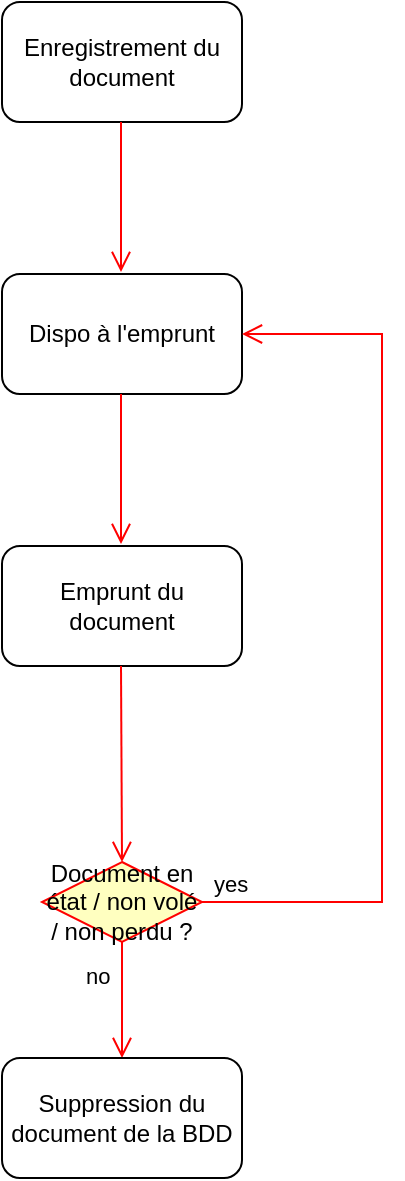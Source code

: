<mxfile version="21.1.1" type="device">
  <diagram name="Page-1" id="UsIuR6Ef_3U6f4BRFjXb">
    <mxGraphModel dx="1434" dy="802" grid="1" gridSize="10" guides="1" tooltips="1" connect="1" arrows="1" fold="1" page="1" pageScale="1" pageWidth="827" pageHeight="1169" math="0" shadow="0">
      <root>
        <mxCell id="0" />
        <mxCell id="1" parent="0" />
        <mxCell id="e7zOon-lThAs3FF_aXQf-1" value="Enregistrement du document" style="rounded=1;whiteSpace=wrap;html=1;" vertex="1" parent="1">
          <mxGeometry x="350" y="30" width="120" height="60" as="geometry" />
        </mxCell>
        <mxCell id="e7zOon-lThAs3FF_aXQf-2" value="" style="edgeStyle=orthogonalEdgeStyle;html=1;verticalAlign=bottom;endArrow=open;endSize=8;strokeColor=#ff0000;rounded=0;entryX=0.5;entryY=0;entryDx=0;entryDy=0;" edge="1" parent="1">
          <mxGeometry relative="1" as="geometry">
            <mxPoint x="409.5" y="165" as="targetPoint" />
            <mxPoint x="409.5" y="90" as="sourcePoint" />
            <Array as="points">
              <mxPoint x="409.5" y="140" />
              <mxPoint x="409.5" y="140" />
            </Array>
          </mxGeometry>
        </mxCell>
        <mxCell id="e7zOon-lThAs3FF_aXQf-3" value="Dispo à l&#39;emprunt" style="rounded=1;whiteSpace=wrap;html=1;" vertex="1" parent="1">
          <mxGeometry x="350" y="166" width="120" height="60" as="geometry" />
        </mxCell>
        <mxCell id="e7zOon-lThAs3FF_aXQf-4" value="Document en état / non volé / non perdu ?" style="rhombus;whiteSpace=wrap;html=1;fontColor=#000000;fillColor=#ffffc0;strokeColor=#ff0000;" vertex="1" parent="1">
          <mxGeometry x="370" y="460" width="80" height="40" as="geometry" />
        </mxCell>
        <mxCell id="e7zOon-lThAs3FF_aXQf-5" value="no" style="edgeStyle=orthogonalEdgeStyle;html=1;align=left;verticalAlign=bottom;endArrow=open;endSize=8;strokeColor=#ff0000;rounded=0;exitX=0.5;exitY=1;exitDx=0;exitDy=0;endFill=0;" edge="1" parent="1" source="e7zOon-lThAs3FF_aXQf-4">
          <mxGeometry x="-0.118" y="-20" relative="1" as="geometry">
            <mxPoint x="410" y="558" as="targetPoint" />
            <mxPoint x="420" y="589" as="sourcePoint" />
            <Array as="points" />
            <mxPoint as="offset" />
          </mxGeometry>
        </mxCell>
        <mxCell id="e7zOon-lThAs3FF_aXQf-6" value="" style="edgeStyle=orthogonalEdgeStyle;html=1;verticalAlign=bottom;endArrow=open;endSize=8;strokeColor=#ff0000;rounded=0;entryX=0.5;entryY=0;entryDx=0;entryDy=0;" edge="1" parent="1">
          <mxGeometry relative="1" as="geometry">
            <mxPoint x="409.5" y="301" as="targetPoint" />
            <mxPoint x="409.5" y="226" as="sourcePoint" />
            <Array as="points">
              <mxPoint x="409.5" y="276" />
              <mxPoint x="409.5" y="276" />
            </Array>
          </mxGeometry>
        </mxCell>
        <mxCell id="e7zOon-lThAs3FF_aXQf-7" value="" style="edgeStyle=orthogonalEdgeStyle;html=1;verticalAlign=bottom;endArrow=open;endSize=8;strokeColor=#ff0000;rounded=0;exitX=1;exitY=0.5;exitDx=0;exitDy=0;entryX=1;entryY=0.5;entryDx=0;entryDy=0;" edge="1" parent="1" source="e7zOon-lThAs3FF_aXQf-4" target="e7zOon-lThAs3FF_aXQf-3">
          <mxGeometry relative="1" as="geometry">
            <mxPoint x="570" y="322" as="targetPoint" />
            <mxPoint x="540" y="342" as="sourcePoint" />
            <Array as="points">
              <mxPoint x="540" y="480" />
              <mxPoint x="540" y="196" />
            </Array>
          </mxGeometry>
        </mxCell>
        <mxCell id="e7zOon-lThAs3FF_aXQf-8" value="&lt;span style=&quot;color: rgb(0, 0, 0); font-family: Helvetica; font-size: 11px; font-style: normal; font-variant-ligatures: normal; font-variant-caps: normal; font-weight: 400; letter-spacing: normal; orphans: 2; text-align: left; text-indent: 0px; text-transform: none; widows: 2; word-spacing: 0px; -webkit-text-stroke-width: 0px; background-color: rgb(255, 255, 255); text-decoration-thickness: initial; text-decoration-style: initial; text-decoration-color: initial; float: none; display: inline !important;&quot;&gt;yes&lt;/span&gt;" style="text;whiteSpace=wrap;html=1;" vertex="1" parent="1">
          <mxGeometry x="454" y="457" width="50" height="40" as="geometry" />
        </mxCell>
        <mxCell id="e7zOon-lThAs3FF_aXQf-9" value="Suppression du document de la BDD" style="rounded=1;whiteSpace=wrap;html=1;" vertex="1" parent="1">
          <mxGeometry x="350" y="558" width="120" height="60" as="geometry" />
        </mxCell>
        <mxCell id="e7zOon-lThAs3FF_aXQf-10" value="Emprunt du document" style="rounded=1;whiteSpace=wrap;html=1;" vertex="1" parent="1">
          <mxGeometry x="350" y="302" width="120" height="60" as="geometry" />
        </mxCell>
        <mxCell id="e7zOon-lThAs3FF_aXQf-11" value="" style="edgeStyle=orthogonalEdgeStyle;html=1;verticalAlign=bottom;endArrow=open;endSize=8;strokeColor=#ff0000;rounded=0;entryX=0.5;entryY=0;entryDx=0;entryDy=0;" edge="1" parent="1" target="e7zOon-lThAs3FF_aXQf-4">
          <mxGeometry relative="1" as="geometry">
            <mxPoint x="409.5" y="437" as="targetPoint" />
            <mxPoint x="409.5" y="362" as="sourcePoint" />
            <Array as="points" />
          </mxGeometry>
        </mxCell>
      </root>
    </mxGraphModel>
  </diagram>
</mxfile>
